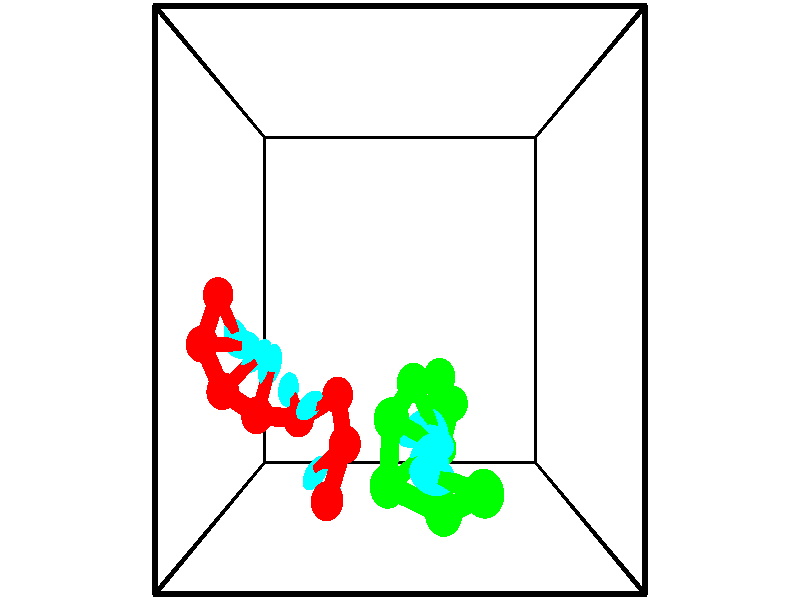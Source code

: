 // switches for output
#declare DRAW_BASES = 1; // possible values are 0, 1; only relevant for DNA ribbons
#declare DRAW_BASES_TYPE = 3; // possible values are 1, 2, 3; only relevant for DNA ribbons
#declare DRAW_FOG = 0; // set to 1 to enable fog

#include "colors.inc"

#include "transforms.inc"
background { rgb <1, 1, 1>}

#default {
   normal{
       ripples 0.25
       frequency 0.20
       turbulence 0.2
       lambda 5
   }
	finish {
		phong 0.1
		phong_size 40.
	}
}

// original window dimensions: 1024x640


// camera settings

camera {
	sky <-0, 1, 0>
	up <-0, 1, 0>
	right 1.6 * <1, 0, 0>
	location <2.5, 2.5, 11.1562>
	look_at <2.5, 2.5, 2.5>
	direction <0, 0, -8.6562>
	angle 67.0682
}


# declare cpy_camera_pos = <2.5, 2.5, 11.1562>;
# if (DRAW_FOG = 1)
fog {
	fog_type 2
	up vnormalize(cpy_camera_pos)
	color rgbt<1,1,1,0.3>
	distance 1e-5
	fog_alt 3e-3
	fog_offset 4
}
# end


// LIGHTS

# declare lum = 6;
global_settings {
	ambient_light rgb lum * <0.05, 0.05, 0.05>
	max_trace_level 15
}# declare cpy_direct_light_amount = 0.25;
light_source
{	1000 * <-1, -1, 1>,
	rgb lum * cpy_direct_light_amount
	parallel
}

light_source
{	1000 * <1, 1, -1>,
	rgb lum * cpy_direct_light_amount
	parallel
}

// strand 0

// nucleotide -1

// particle -1
sphere {
	<1.375606, -0.085723, 1.839715> 0.250000
	pigment { color rgbt <1,0,0,0> }
	no_shadow
}
cylinder {
	<1.416561, -0.186800, 1.454869>,  <1.441134, -0.247446, 1.223962>, 0.100000
	pigment { color rgbt <1,0,0,0> }
	no_shadow
}
cylinder {
	<1.416561, -0.186800, 1.454869>,  <1.375606, -0.085723, 1.839715>, 0.100000
	pigment { color rgbt <1,0,0,0> }
	no_shadow
}

// particle -1
sphere {
	<1.416561, -0.186800, 1.454869> 0.100000
	pigment { color rgbt <1,0,0,0> }
	no_shadow
}
sphere {
	0, 1
	scale<0.080000,0.200000,0.300000>
	matrix <0.993408, -0.024145, 0.112060,
		-0.051547, -0.967245, 0.248556,
		0.102388, -0.252694, -0.962113,
		1.447278, -0.262608, 1.166235>
	pigment { color rgbt <0,1,1,0> }
	no_shadow
}
cylinder {
	<1.634336, 0.610024, 1.674198>,  <1.375606, -0.085723, 1.839715>, 0.130000
	pigment { color rgbt <1,0,0,0> }
	no_shadow
}

// nucleotide -1

// particle -1
sphere {
	<1.634336, 0.610024, 1.674198> 0.250000
	pigment { color rgbt <1,0,0,0> }
	no_shadow
}
cylinder {
	<1.350853, 0.363925, 1.536094>,  <1.180763, 0.216266, 1.453231>, 0.100000
	pigment { color rgbt <1,0,0,0> }
	no_shadow
}
cylinder {
	<1.350853, 0.363925, 1.536094>,  <1.634336, 0.610024, 1.674198>, 0.100000
	pigment { color rgbt <1,0,0,0> }
	no_shadow
}

// particle -1
sphere {
	<1.350853, 0.363925, 1.536094> 0.100000
	pigment { color rgbt <1,0,0,0> }
	no_shadow
}
sphere {
	0, 1
	scale<0.080000,0.200000,0.300000>
	matrix <-0.655799, 0.394062, 0.643928,
		-0.260121, 0.682778, -0.682753,
		-0.708707, -0.615248, -0.345261,
		1.138241, 0.179351, 1.432516>
	pigment { color rgbt <0,1,1,0> }
	no_shadow
}
cylinder {
	<1.485027, 1.207814, 1.321439>,  <1.634336, 0.610024, 1.674198>, 0.130000
	pigment { color rgbt <1,0,0,0> }
	no_shadow
}

// nucleotide -1

// particle -1
sphere {
	<1.485027, 1.207814, 1.321439> 0.250000
	pigment { color rgbt <1,0,0,0> }
	no_shadow
}
cylinder {
	<1.277615, 1.177988, 1.662160>,  <1.153167, 1.160093, 1.866592>, 0.100000
	pigment { color rgbt <1,0,0,0> }
	no_shadow
}
cylinder {
	<1.277615, 1.177988, 1.662160>,  <1.485027, 1.207814, 1.321439>, 0.100000
	pigment { color rgbt <1,0,0,0> }
	no_shadow
}

// particle -1
sphere {
	<1.277615, 1.177988, 1.662160> 0.100000
	pigment { color rgbt <1,0,0,0> }
	no_shadow
}
sphere {
	0, 1
	scale<0.080000,0.200000,0.300000>
	matrix <-0.807354, 0.370787, -0.459016,
		-0.281611, -0.925720, -0.252464,
		-0.518531, -0.074564, 0.851801,
		1.122055, 1.155619, 1.917700>
	pigment { color rgbt <0,1,1,0> }
	no_shadow
}
cylinder {
	<0.834645, 0.872012, 1.236465>,  <1.485027, 1.207814, 1.321439>, 0.130000
	pigment { color rgbt <1,0,0,0> }
	no_shadow
}

// nucleotide -1

// particle -1
sphere {
	<0.834645, 0.872012, 1.236465> 0.250000
	pigment { color rgbt <1,0,0,0> }
	no_shadow
}
cylinder {
	<0.795498, 1.136145, 1.534293>,  <0.772010, 1.294625, 1.712989>, 0.100000
	pigment { color rgbt <1,0,0,0> }
	no_shadow
}
cylinder {
	<0.795498, 1.136145, 1.534293>,  <0.834645, 0.872012, 1.236465>, 0.100000
	pigment { color rgbt <1,0,0,0> }
	no_shadow
}

// particle -1
sphere {
	<0.795498, 1.136145, 1.534293> 0.100000
	pigment { color rgbt <1,0,0,0> }
	no_shadow
}
sphere {
	0, 1
	scale<0.080000,0.200000,0.300000>
	matrix <-0.812321, 0.379219, -0.443088,
		-0.574940, -0.648193, 0.499289,
		-0.097867, 0.660333, 0.744569,
		0.766138, 1.334244, 1.757663>
	pigment { color rgbt <0,1,1,0> }
	no_shadow
}
cylinder {
	<0.217796, 0.965554, 1.507550>,  <0.834645, 0.872012, 1.236465>, 0.130000
	pigment { color rgbt <1,0,0,0> }
	no_shadow
}

// nucleotide -1

// particle -1
sphere {
	<0.217796, 0.965554, 1.507550> 0.250000
	pigment { color rgbt <1,0,0,0> }
	no_shadow
}
cylinder {
	<0.341551, 1.345017, 1.533853>,  <0.415804, 1.572696, 1.549634>, 0.100000
	pigment { color rgbt <1,0,0,0> }
	no_shadow
}
cylinder {
	<0.341551, 1.345017, 1.533853>,  <0.217796, 0.965554, 1.507550>, 0.100000
	pigment { color rgbt <1,0,0,0> }
	no_shadow
}

// particle -1
sphere {
	<0.341551, 1.345017, 1.533853> 0.100000
	pigment { color rgbt <1,0,0,0> }
	no_shadow
}
sphere {
	0, 1
	scale<0.080000,0.200000,0.300000>
	matrix <-0.673644, 0.267451, -0.688966,
		-0.671180, 0.168862, 0.721805,
		0.309388, 0.948660, 0.065755,
		0.434367, 1.629615, 1.553579>
	pigment { color rgbt <0,1,1,0> }
	no_shadow
}
cylinder {
	<-0.339862, 1.282959, 1.484751>,  <0.217796, 0.965554, 1.507550>, 0.130000
	pigment { color rgbt <1,0,0,0> }
	no_shadow
}

// nucleotide -1

// particle -1
sphere {
	<-0.339862, 1.282959, 1.484751> 0.250000
	pigment { color rgbt <1,0,0,0> }
	no_shadow
}
cylinder {
	<-0.062840, 1.537670, 1.349175>,  <0.103374, 1.690497, 1.267830>, 0.100000
	pigment { color rgbt <1,0,0,0> }
	no_shadow
}
cylinder {
	<-0.062840, 1.537670, 1.349175>,  <-0.339862, 1.282959, 1.484751>, 0.100000
	pigment { color rgbt <1,0,0,0> }
	no_shadow
}

// particle -1
sphere {
	<-0.062840, 1.537670, 1.349175> 0.100000
	pigment { color rgbt <1,0,0,0> }
	no_shadow
}
sphere {
	0, 1
	scale<0.080000,0.200000,0.300000>
	matrix <-0.673171, 0.401644, -0.620905,
		-0.259247, 0.658175, 0.706822,
		0.692555, 0.636779, -0.338939,
		0.144927, 1.728704, 1.247493>
	pigment { color rgbt <0,1,1,0> }
	no_shadow
}
cylinder {
	<-0.688327, 1.909017, 1.427755>,  <-0.339862, 1.282959, 1.484751>, 0.130000
	pigment { color rgbt <1,0,0,0> }
	no_shadow
}

// nucleotide -1

// particle -1
sphere {
	<-0.688327, 1.909017, 1.427755> 0.250000
	pigment { color rgbt <1,0,0,0> }
	no_shadow
}
cylinder {
	<-0.374086, 1.886978, 1.181244>,  <-0.185542, 1.873755, 1.033338>, 0.100000
	pigment { color rgbt <1,0,0,0> }
	no_shadow
}
cylinder {
	<-0.374086, 1.886978, 1.181244>,  <-0.688327, 1.909017, 1.427755>, 0.100000
	pigment { color rgbt <1,0,0,0> }
	no_shadow
}

// particle -1
sphere {
	<-0.374086, 1.886978, 1.181244> 0.100000
	pigment { color rgbt <1,0,0,0> }
	no_shadow
}
sphere {
	0, 1
	scale<0.080000,0.200000,0.300000>
	matrix <-0.601039, 0.168545, -0.781245,
		0.146915, 0.984153, 0.099294,
		0.785600, -0.055097, -0.616276,
		-0.138406, 1.870449, 0.996361>
	pigment { color rgbt <0,1,1,0> }
	no_shadow
}
cylinder {
	<-0.600833, 2.575763, 0.859020>,  <-0.688327, 1.909017, 1.427755>, 0.130000
	pigment { color rgbt <1,0,0,0> }
	no_shadow
}

// nucleotide -1

// particle -1
sphere {
	<-0.600833, 2.575763, 0.859020> 0.250000
	pigment { color rgbt <1,0,0,0> }
	no_shadow
}
cylinder {
	<-0.450817, 2.220967, 0.751249>,  <-0.360807, 2.008089, 0.686587>, 0.100000
	pigment { color rgbt <1,0,0,0> }
	no_shadow
}
cylinder {
	<-0.450817, 2.220967, 0.751249>,  <-0.600833, 2.575763, 0.859020>, 0.100000
	pigment { color rgbt <1,0,0,0> }
	no_shadow
}

// particle -1
sphere {
	<-0.450817, 2.220967, 0.751249> 0.100000
	pigment { color rgbt <1,0,0,0> }
	no_shadow
}
sphere {
	0, 1
	scale<0.080000,0.200000,0.300000>
	matrix <-0.521046, 0.038685, -0.852651,
		0.766717, 0.460163, -0.447655,
		0.375041, -0.886991, -0.269426,
		-0.338305, 1.954869, 0.670421>
	pigment { color rgbt <0,1,1,0> }
	no_shadow
}
// strand 1

// nucleotide -1

// particle -1
sphere {
	<3.229280, 0.351244, 0.674203> 0.250000
	pigment { color rgbt <0,1,0,0> }
	no_shadow
}
cylinder {
	<2.870923, 0.499309, 0.772476>,  <2.655909, 0.588147, 0.831440>, 0.100000
	pigment { color rgbt <0,1,0,0> }
	no_shadow
}
cylinder {
	<2.870923, 0.499309, 0.772476>,  <3.229280, 0.351244, 0.674203>, 0.100000
	pigment { color rgbt <0,1,0,0> }
	no_shadow
}

// particle -1
sphere {
	<2.870923, 0.499309, 0.772476> 0.100000
	pigment { color rgbt <0,1,0,0> }
	no_shadow
}
sphere {
	0, 1
	scale<0.080000,0.200000,0.300000>
	matrix <0.361610, 0.286285, 0.887287,
		0.258104, 0.883754, -0.390334,
		-0.895891, 0.370161, 0.245683,
		2.602156, 0.610357, 0.846181>
	pigment { color rgbt <0,1,1,0> }
	no_shadow
}
cylinder {
	<3.391876, 1.045693, 0.983093>,  <3.229280, 0.351244, 0.674203>, 0.130000
	pigment { color rgbt <0,1,0,0> }
	no_shadow
}

// nucleotide -1

// particle -1
sphere {
	<3.391876, 1.045693, 0.983093> 0.250000
	pigment { color rgbt <0,1,0,0> }
	no_shadow
}
cylinder {
	<3.056078, 0.892944, 1.137715>,  <2.854599, 0.801295, 1.230487>, 0.100000
	pigment { color rgbt <0,1,0,0> }
	no_shadow
}
cylinder {
	<3.056078, 0.892944, 1.137715>,  <3.391876, 1.045693, 0.983093>, 0.100000
	pigment { color rgbt <0,1,0,0> }
	no_shadow
}

// particle -1
sphere {
	<3.056078, 0.892944, 1.137715> 0.100000
	pigment { color rgbt <0,1,0,0> }
	no_shadow
}
sphere {
	0, 1
	scale<0.080000,0.200000,0.300000>
	matrix <0.418534, -0.000757, 0.908201,
		-0.346523, 0.924215, 0.160462,
		-0.839494, -0.381872, 0.386553,
		2.804230, 0.778383, 1.253680>
	pigment { color rgbt <0,1,1,0> }
	no_shadow
}
cylinder {
	<3.132409, 1.477078, 1.509033>,  <3.391876, 1.045693, 0.983093>, 0.130000
	pigment { color rgbt <0,1,0,0> }
	no_shadow
}

// nucleotide -1

// particle -1
sphere {
	<3.132409, 1.477078, 1.509033> 0.250000
	pigment { color rgbt <0,1,0,0> }
	no_shadow
}
cylinder {
	<2.996261, 1.109844, 1.590291>,  <2.914572, 0.889504, 1.639046>, 0.100000
	pigment { color rgbt <0,1,0,0> }
	no_shadow
}
cylinder {
	<2.996261, 1.109844, 1.590291>,  <3.132409, 1.477078, 1.509033>, 0.100000
	pigment { color rgbt <0,1,0,0> }
	no_shadow
}

// particle -1
sphere {
	<2.996261, 1.109844, 1.590291> 0.100000
	pigment { color rgbt <0,1,0,0> }
	no_shadow
}
sphere {
	0, 1
	scale<0.080000,0.200000,0.300000>
	matrix <0.344092, 0.079445, 0.935569,
		-0.875070, 0.388341, 0.288865,
		-0.340371, -0.918085, 0.203145,
		2.894149, 0.834419, 1.651235>
	pigment { color rgbt <0,1,1,0> }
	no_shadow
}
cylinder {
	<2.701059, 1.472052, 2.187069>,  <3.132409, 1.477078, 1.509033>, 0.130000
	pigment { color rgbt <0,1,0,0> }
	no_shadow
}

// nucleotide -1

// particle -1
sphere {
	<2.701059, 1.472052, 2.187069> 0.250000
	pigment { color rgbt <0,1,0,0> }
	no_shadow
}
cylinder {
	<2.885024, 1.123669, 2.117892>,  <2.995403, 0.914638, 2.076386>, 0.100000
	pigment { color rgbt <0,1,0,0> }
	no_shadow
}
cylinder {
	<2.885024, 1.123669, 2.117892>,  <2.701059, 1.472052, 2.187069>, 0.100000
	pigment { color rgbt <0,1,0,0> }
	no_shadow
}

// particle -1
sphere {
	<2.885024, 1.123669, 2.117892> 0.100000
	pigment { color rgbt <0,1,0,0> }
	no_shadow
}
sphere {
	0, 1
	scale<0.080000,0.200000,0.300000>
	matrix <0.320759, -0.018659, 0.946977,
		-0.828005, -0.491000, 0.270787,
		0.459913, -0.870960, -0.172942,
		3.022998, 0.862381, 2.066010>
	pigment { color rgbt <0,1,1,0> }
	no_shadow
}
cylinder {
	<2.379717, 1.105540, 2.658454>,  <2.701059, 1.472052, 2.187069>, 0.130000
	pigment { color rgbt <0,1,0,0> }
	no_shadow
}

// nucleotide -1

// particle -1
sphere {
	<2.379717, 1.105540, 2.658454> 0.250000
	pigment { color rgbt <0,1,0,0> }
	no_shadow
}
cylinder {
	<2.732229, 0.932239, 2.582944>,  <2.943736, 0.828258, 2.537638>, 0.100000
	pigment { color rgbt <0,1,0,0> }
	no_shadow
}
cylinder {
	<2.732229, 0.932239, 2.582944>,  <2.379717, 1.105540, 2.658454>, 0.100000
	pigment { color rgbt <0,1,0,0> }
	no_shadow
}

// particle -1
sphere {
	<2.732229, 0.932239, 2.582944> 0.100000
	pigment { color rgbt <0,1,0,0> }
	no_shadow
}
sphere {
	0, 1
	scale<0.080000,0.200000,0.300000>
	matrix <0.141691, -0.138843, 0.980126,
		-0.450855, -0.890512, -0.060972,
		0.881280, -0.433255, -0.188776,
		2.996613, 0.802262, 2.526311>
	pigment { color rgbt <0,1,1,0> }
	no_shadow
}
cylinder {
	<2.332362, 0.369675, 2.861863>,  <2.379717, 1.105540, 2.658454>, 0.130000
	pigment { color rgbt <0,1,0,0> }
	no_shadow
}

// nucleotide -1

// particle -1
sphere {
	<2.332362, 0.369675, 2.861863> 0.250000
	pigment { color rgbt <0,1,0,0> }
	no_shadow
}
cylinder {
	<2.658709, 0.599184, 2.890561>,  <2.854516, 0.736890, 2.907780>, 0.100000
	pigment { color rgbt <0,1,0,0> }
	no_shadow
}
cylinder {
	<2.658709, 0.599184, 2.890561>,  <2.332362, 0.369675, 2.861863>, 0.100000
	pigment { color rgbt <0,1,0,0> }
	no_shadow
}

// particle -1
sphere {
	<2.658709, 0.599184, 2.890561> 0.100000
	pigment { color rgbt <0,1,0,0> }
	no_shadow
}
sphere {
	0, 1
	scale<0.080000,0.200000,0.300000>
	matrix <0.033728, -0.171084, 0.984679,
		0.577257, -0.800946, -0.158934,
		0.815866, 0.573774, 0.071745,
		2.903468, 0.771316, 2.912085>
	pigment { color rgbt <0,1,1,0> }
	no_shadow
}
cylinder {
	<3.080703, 0.129278, 3.104589>,  <2.332362, 0.369675, 2.861863>, 0.130000
	pigment { color rgbt <0,1,0,0> }
	no_shadow
}

// nucleotide -1

// particle -1
sphere {
	<3.080703, 0.129278, 3.104589> 0.250000
	pigment { color rgbt <0,1,0,0> }
	no_shadow
}
cylinder {
	<2.993447, 0.500296, 3.225967>,  <2.941094, 0.722906, 3.298795>, 0.100000
	pigment { color rgbt <0,1,0,0> }
	no_shadow
}
cylinder {
	<2.993447, 0.500296, 3.225967>,  <3.080703, 0.129278, 3.104589>, 0.100000
	pigment { color rgbt <0,1,0,0> }
	no_shadow
}

// particle -1
sphere {
	<2.993447, 0.500296, 3.225967> 0.100000
	pigment { color rgbt <0,1,0,0> }
	no_shadow
}
sphere {
	0, 1
	scale<0.080000,0.200000,0.300000>
	matrix <0.035492, -0.303189, 0.952269,
		0.975272, 0.218497, 0.033216,
		-0.218139, 0.927543, 0.303446,
		2.928006, 0.778558, 3.317001>
	pigment { color rgbt <0,1,1,0> }
	no_shadow
}
cylinder {
	<3.547578, 0.488129, 3.627122>,  <3.080703, 0.129278, 3.104589>, 0.130000
	pigment { color rgbt <0,1,0,0> }
	no_shadow
}

// nucleotide -1

// particle -1
sphere {
	<3.547578, 0.488129, 3.627122> 0.250000
	pigment { color rgbt <0,1,0,0> }
	no_shadow
}
cylinder {
	<3.176383, 0.616031, 3.703643>,  <2.953666, 0.692772, 3.749556>, 0.100000
	pigment { color rgbt <0,1,0,0> }
	no_shadow
}
cylinder {
	<3.176383, 0.616031, 3.703643>,  <3.547578, 0.488129, 3.627122>, 0.100000
	pigment { color rgbt <0,1,0,0> }
	no_shadow
}

// particle -1
sphere {
	<3.176383, 0.616031, 3.703643> 0.100000
	pigment { color rgbt <0,1,0,0> }
	no_shadow
}
sphere {
	0, 1
	scale<0.080000,0.200000,0.300000>
	matrix <0.245107, 0.137146, 0.959747,
		0.280647, 0.937522, -0.205644,
		-0.927987, 0.319755, 0.191304,
		2.897987, 0.711957, 3.761034>
	pigment { color rgbt <0,1,1,0> }
	no_shadow
}
// box output
cylinder {
	<0.000000, 0.000000, 0.000000>,  <5.000000, 0.000000, 0.000000>, 0.025000
	pigment { color rgbt <0,0,0,0> }
	no_shadow
}
cylinder {
	<0.000000, 0.000000, 0.000000>,  <0.000000, 5.000000, 0.000000>, 0.025000
	pigment { color rgbt <0,0,0,0> }
	no_shadow
}
cylinder {
	<0.000000, 0.000000, 0.000000>,  <0.000000, 0.000000, 5.000000>, 0.025000
	pigment { color rgbt <0,0,0,0> }
	no_shadow
}
cylinder {
	<5.000000, 5.000000, 5.000000>,  <0.000000, 5.000000, 5.000000>, 0.025000
	pigment { color rgbt <0,0,0,0> }
	no_shadow
}
cylinder {
	<5.000000, 5.000000, 5.000000>,  <5.000000, 0.000000, 5.000000>, 0.025000
	pigment { color rgbt <0,0,0,0> }
	no_shadow
}
cylinder {
	<5.000000, 5.000000, 5.000000>,  <5.000000, 5.000000, 0.000000>, 0.025000
	pigment { color rgbt <0,0,0,0> }
	no_shadow
}
cylinder {
	<0.000000, 0.000000, 5.000000>,  <0.000000, 5.000000, 5.000000>, 0.025000
	pigment { color rgbt <0,0,0,0> }
	no_shadow
}
cylinder {
	<0.000000, 0.000000, 5.000000>,  <5.000000, 0.000000, 5.000000>, 0.025000
	pigment { color rgbt <0,0,0,0> }
	no_shadow
}
cylinder {
	<5.000000, 5.000000, 0.000000>,  <0.000000, 5.000000, 0.000000>, 0.025000
	pigment { color rgbt <0,0,0,0> }
	no_shadow
}
cylinder {
	<5.000000, 5.000000, 0.000000>,  <5.000000, 0.000000, 0.000000>, 0.025000
	pigment { color rgbt <0,0,0,0> }
	no_shadow
}
cylinder {
	<5.000000, 0.000000, 5.000000>,  <5.000000, 0.000000, 0.000000>, 0.025000
	pigment { color rgbt <0,0,0,0> }
	no_shadow
}
cylinder {
	<0.000000, 5.000000, 0.000000>,  <0.000000, 5.000000, 5.000000>, 0.025000
	pigment { color rgbt <0,0,0,0> }
	no_shadow
}
// end of box output

